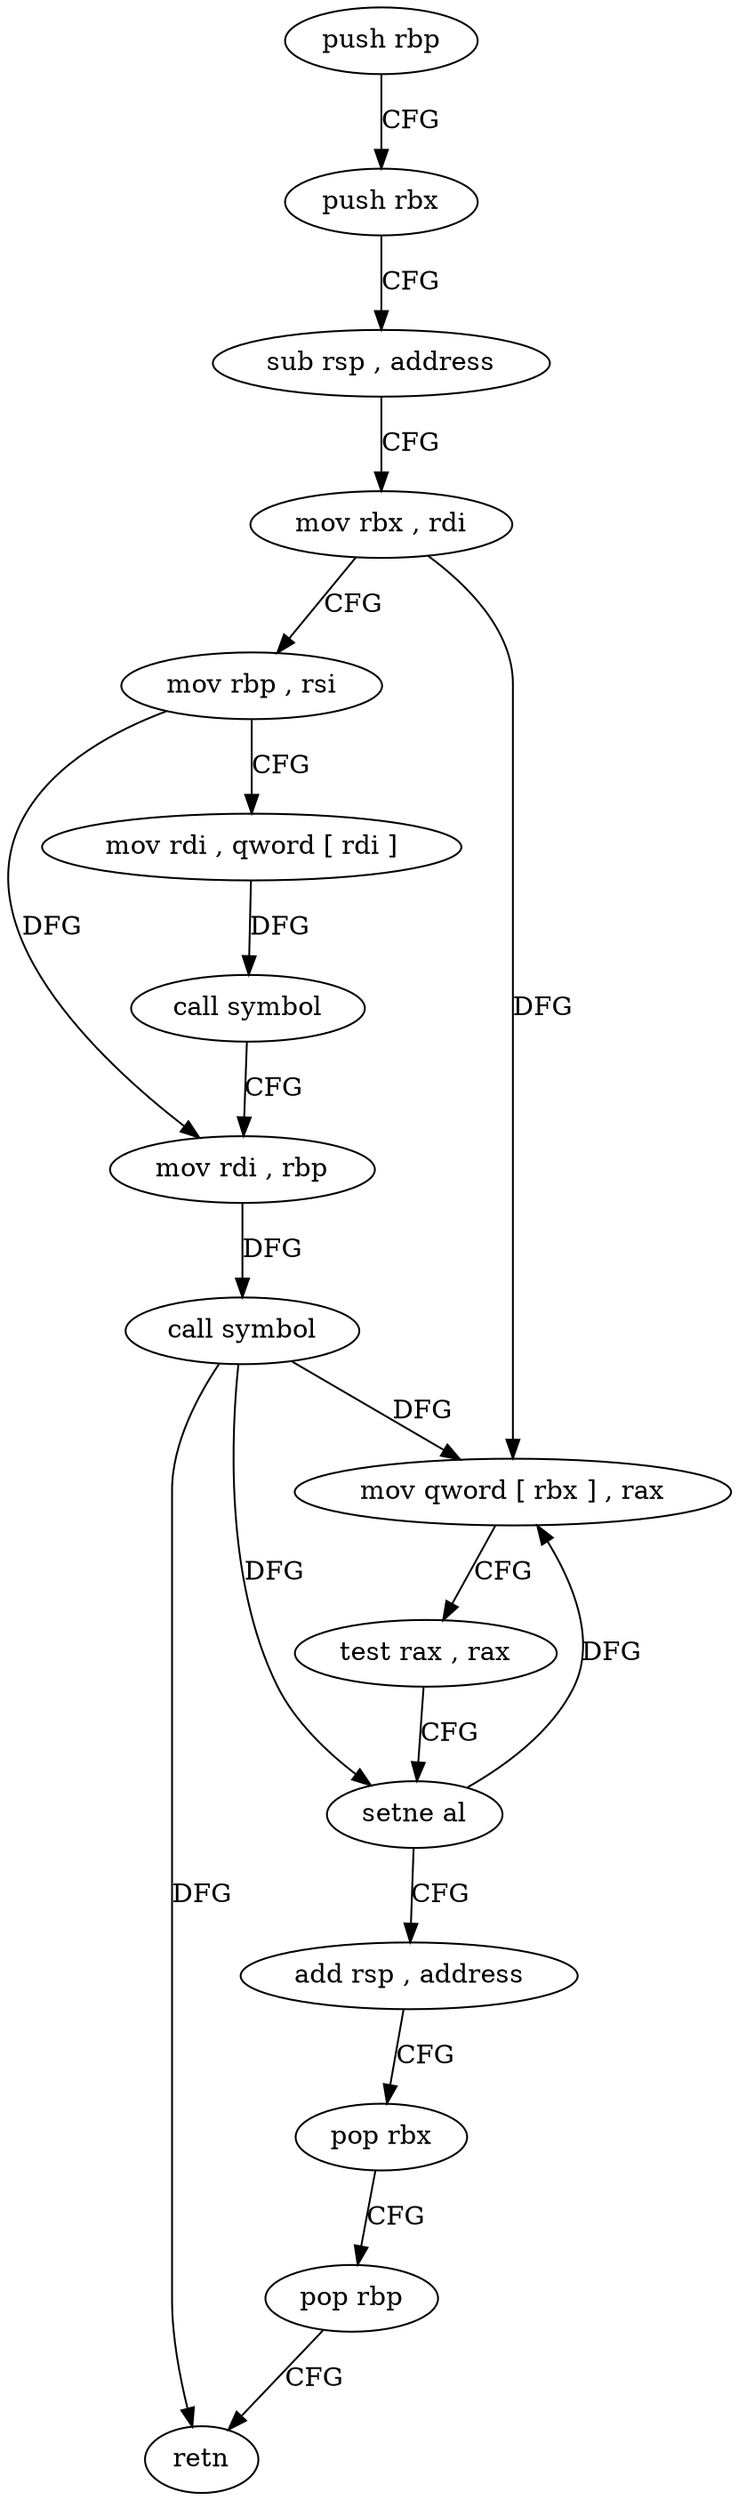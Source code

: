 digraph "func" {
"82962" [label = "push rbp" ]
"82963" [label = "push rbx" ]
"82964" [label = "sub rsp , address" ]
"82968" [label = "mov rbx , rdi" ]
"82971" [label = "mov rbp , rsi" ]
"82974" [label = "mov rdi , qword [ rdi ]" ]
"82977" [label = "call symbol" ]
"82982" [label = "mov rdi , rbp" ]
"82985" [label = "call symbol" ]
"82990" [label = "mov qword [ rbx ] , rax" ]
"82993" [label = "test rax , rax" ]
"82996" [label = "setne al" ]
"82999" [label = "add rsp , address" ]
"83003" [label = "pop rbx" ]
"83004" [label = "pop rbp" ]
"83005" [label = "retn" ]
"82962" -> "82963" [ label = "CFG" ]
"82963" -> "82964" [ label = "CFG" ]
"82964" -> "82968" [ label = "CFG" ]
"82968" -> "82971" [ label = "CFG" ]
"82968" -> "82990" [ label = "DFG" ]
"82971" -> "82974" [ label = "CFG" ]
"82971" -> "82982" [ label = "DFG" ]
"82974" -> "82977" [ label = "DFG" ]
"82977" -> "82982" [ label = "CFG" ]
"82982" -> "82985" [ label = "DFG" ]
"82985" -> "82990" [ label = "DFG" ]
"82985" -> "82996" [ label = "DFG" ]
"82985" -> "83005" [ label = "DFG" ]
"82990" -> "82993" [ label = "CFG" ]
"82993" -> "82996" [ label = "CFG" ]
"82996" -> "82999" [ label = "CFG" ]
"82996" -> "82990" [ label = "DFG" ]
"82999" -> "83003" [ label = "CFG" ]
"83003" -> "83004" [ label = "CFG" ]
"83004" -> "83005" [ label = "CFG" ]
}
